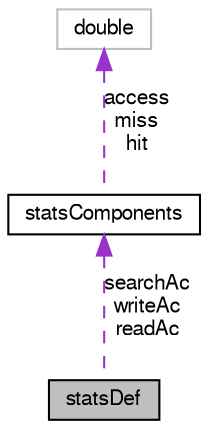 digraph G
{
  bgcolor="transparent";
  edge [fontname="FreeSans",fontsize="10",labelfontname="FreeSans",labelfontsize="10"];
  node [fontname="FreeSans",fontsize="10",shape=record];
  Node1 [label="statsDef",height=0.2,width=0.4,color="black", fillcolor="grey75", style="filled" fontcolor="black"];
  Node2 -> Node1 [dir=back,color="darkorchid3",fontsize="10",style="dashed",label="searchAc\nwriteAc\nreadAc",fontname="FreeSans"];
  Node2 [label="statsComponents",height=0.2,width=0.4,color="black",URL="$classstatsComponents.html"];
  Node3 -> Node2 [dir=back,color="darkorchid3",fontsize="10",style="dashed",label="access\nmiss\nhit",fontname="FreeSans"];
  Node3 [label="double",height=0.2,width=0.4,color="grey75"];
}

